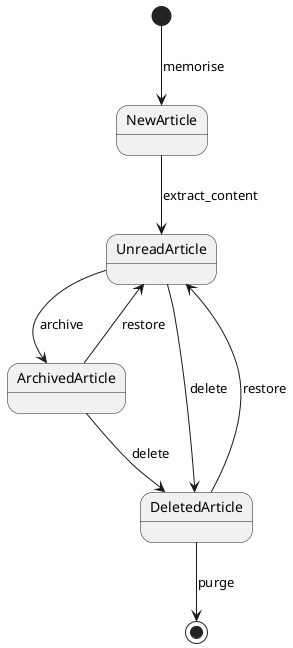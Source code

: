 @startuml

skinparam monochrome true

' NEW state todo: system tries to download article for #number of times
' and if it fails the article transits to Unread state (Reading List)
' with No content

[*] --> NewArticle : memorise
NewArticle --> UnreadArticle : extract_content
UnreadArticle --> ArchivedArticle : archive
UnreadArticle --> DeletedArticle : delete
ArchivedArticle --> UnreadArticle : restore
ArchivedArticle --> DeletedArticle : delete
DeletedArticle --> UnreadArticle : restore
DeletedArticle --> [*] : purge

@enduml